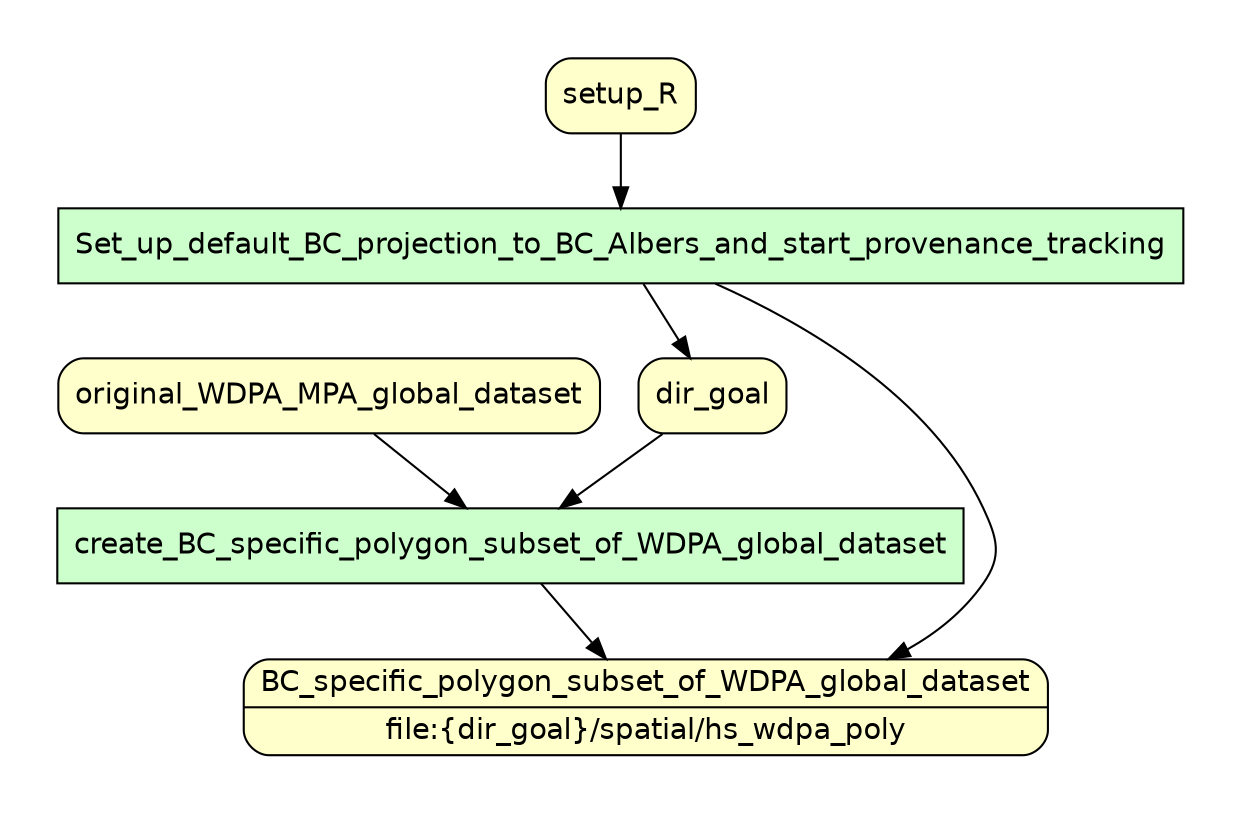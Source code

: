 
/* Start of top-level graph */
digraph Workflow {
rankdir=TB

/* Start of double cluster for drawing box around nodes in workflow */
subgraph cluster_workflow_box_outer { label=""; penwidth=0
subgraph cluster_workflow_box_inner { label=""; penwidth=0

/* Style for nodes representing atomic programs in workflow */
node[shape=box style=filled fillcolor="#CCFFCC" peripheries=1 fontname=Helvetica]

/* Nodes representing atomic programs in workflow */
Set_up_default_BC_projection_to_BC_Albers_and_start_provenance_tracking
create_BC_specific_polygon_subset_of_WDPA_global_dataset

/* Style for nodes representing non-parameter data channels in workflow */
node[shape=box style="rounded,filled" fillcolor="#FFFFCC" peripheries=1 fontname=Helvetica]

/* Nodes representing non-parameter data channels in workflow */
BC_specific_polygon_subset_of_WDPA_global_dataset [shape=record rankdir=LR label="{<f0> BC_specific_polygon_subset_of_WDPA_global_dataset |<f1> file\:\{dir_goal\}/spatial/hs_wdpa_poly}"];
setup_R
original_WDPA_MPA_global_dataset
dir_goal

/* Edges representing connections between programs and channels */
Set_up_default_BC_projection_to_BC_Albers_and_start_provenance_tracking -> dir_goal
Set_up_default_BC_projection_to_BC_Albers_and_start_provenance_tracking -> BC_specific_polygon_subset_of_WDPA_global_dataset
setup_R -> Set_up_default_BC_projection_to_BC_Albers_and_start_provenance_tracking
create_BC_specific_polygon_subset_of_WDPA_global_dataset -> BC_specific_polygon_subset_of_WDPA_global_dataset
original_WDPA_MPA_global_dataset -> create_BC_specific_polygon_subset_of_WDPA_global_dataset
dir_goal -> create_BC_specific_polygon_subset_of_WDPA_global_dataset

/* End of double cluster for drawing box around nodes in workflow */
}}

/* End of top-level graph */
}